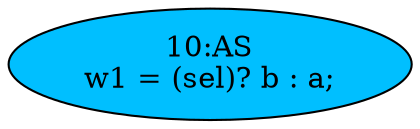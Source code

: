 strict digraph "" {
	node [label="\N"];
	"10:AS"	[ast="<pyverilog.vparser.ast.Assign object at 0x7f5559b58750>",
		def_var="['w1']",
		fillcolor=deepskyblue,
		label="10:AS
w1 = (sel)? b : a;",
		statements="[]",
		style=filled,
		typ=Assign,
		use_var="['sel', 'b', 'a']"];
}
